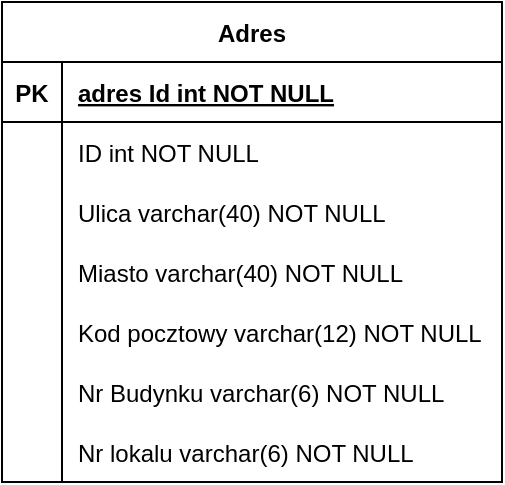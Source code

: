 <mxfile version="21.0.6" type="device"><diagram id="R2lEEEUBdFMjLlhIrx00" name="Page-1"><mxGraphModel dx="555" dy="925" grid="1" gridSize="10" guides="1" tooltips="1" connect="1" arrows="1" fold="1" page="1" pageScale="1" pageWidth="850" pageHeight="1100" math="0" shadow="0" extFonts="Permanent Marker^https://fonts.googleapis.com/css?family=Permanent+Marker"><root><mxCell id="0"/><mxCell id="1" parent="0"/><mxCell id="cJ06YmUWrxVnxA-WJwtt-1" value="Adres" style="shape=table;startSize=30;container=1;collapsible=1;childLayout=tableLayout;fixedRows=1;rowLines=0;fontStyle=1;align=center;resizeLast=1;" vertex="1" parent="1"><mxGeometry x="175" y="20" width="250" height="240" as="geometry"/></mxCell><mxCell id="cJ06YmUWrxVnxA-WJwtt-2" value="" style="shape=partialRectangle;collapsible=0;dropTarget=0;pointerEvents=0;fillColor=none;points=[[0,0.5],[1,0.5]];portConstraint=eastwest;top=0;left=0;right=0;bottom=1;" vertex="1" parent="cJ06YmUWrxVnxA-WJwtt-1"><mxGeometry y="30" width="250" height="30" as="geometry"/></mxCell><mxCell id="cJ06YmUWrxVnxA-WJwtt-3" value="PK" style="shape=partialRectangle;overflow=hidden;connectable=0;fillColor=none;top=0;left=0;bottom=0;right=0;fontStyle=1;" vertex="1" parent="cJ06YmUWrxVnxA-WJwtt-2"><mxGeometry width="30" height="30" as="geometry"><mxRectangle width="30" height="30" as="alternateBounds"/></mxGeometry></mxCell><mxCell id="cJ06YmUWrxVnxA-WJwtt-4" value="adres Id int NOT NULL" style="shape=partialRectangle;overflow=hidden;connectable=0;fillColor=none;top=0;left=0;bottom=0;right=0;align=left;spacingLeft=6;fontStyle=5;" vertex="1" parent="cJ06YmUWrxVnxA-WJwtt-2"><mxGeometry x="30" width="220" height="30" as="geometry"><mxRectangle width="220" height="30" as="alternateBounds"/></mxGeometry></mxCell><mxCell id="cJ06YmUWrxVnxA-WJwtt-5" value="" style="shape=partialRectangle;collapsible=0;dropTarget=0;pointerEvents=0;fillColor=none;points=[[0,0.5],[1,0.5]];portConstraint=eastwest;top=0;left=0;right=0;bottom=0;" vertex="1" parent="cJ06YmUWrxVnxA-WJwtt-1"><mxGeometry y="60" width="250" height="30" as="geometry"/></mxCell><mxCell id="cJ06YmUWrxVnxA-WJwtt-6" value="" style="shape=partialRectangle;overflow=hidden;connectable=0;fillColor=none;top=0;left=0;bottom=0;right=0;" vertex="1" parent="cJ06YmUWrxVnxA-WJwtt-5"><mxGeometry width="30" height="30" as="geometry"><mxRectangle width="30" height="30" as="alternateBounds"/></mxGeometry></mxCell><mxCell id="cJ06YmUWrxVnxA-WJwtt-7" value="ID int NOT NULL" style="shape=partialRectangle;overflow=hidden;connectable=0;fillColor=none;top=0;left=0;bottom=0;right=0;align=left;spacingLeft=6;" vertex="1" parent="cJ06YmUWrxVnxA-WJwtt-5"><mxGeometry x="30" width="220" height="30" as="geometry"><mxRectangle width="220" height="30" as="alternateBounds"/></mxGeometry></mxCell><mxCell id="cJ06YmUWrxVnxA-WJwtt-8" style="shape=partialRectangle;collapsible=0;dropTarget=0;pointerEvents=0;fillColor=none;points=[[0,0.5],[1,0.5]];portConstraint=eastwest;top=0;left=0;right=0;bottom=0;" vertex="1" parent="cJ06YmUWrxVnxA-WJwtt-1"><mxGeometry y="90" width="250" height="30" as="geometry"/></mxCell><mxCell id="cJ06YmUWrxVnxA-WJwtt-9" style="shape=partialRectangle;overflow=hidden;connectable=0;fillColor=none;top=0;left=0;bottom=0;right=0;" vertex="1" parent="cJ06YmUWrxVnxA-WJwtt-8"><mxGeometry width="30" height="30" as="geometry"><mxRectangle width="30" height="30" as="alternateBounds"/></mxGeometry></mxCell><mxCell id="cJ06YmUWrxVnxA-WJwtt-10" value="Ulica varchar(40) NOT NULL" style="shape=partialRectangle;overflow=hidden;connectable=0;fillColor=none;top=0;left=0;bottom=0;right=0;align=left;spacingLeft=6;" vertex="1" parent="cJ06YmUWrxVnxA-WJwtt-8"><mxGeometry x="30" width="220" height="30" as="geometry"><mxRectangle width="220" height="30" as="alternateBounds"/></mxGeometry></mxCell><mxCell id="cJ06YmUWrxVnxA-WJwtt-11" style="shape=partialRectangle;collapsible=0;dropTarget=0;pointerEvents=0;fillColor=none;points=[[0,0.5],[1,0.5]];portConstraint=eastwest;top=0;left=0;right=0;bottom=0;" vertex="1" parent="cJ06YmUWrxVnxA-WJwtt-1"><mxGeometry y="120" width="250" height="30" as="geometry"/></mxCell><mxCell id="cJ06YmUWrxVnxA-WJwtt-12" style="shape=partialRectangle;overflow=hidden;connectable=0;fillColor=none;top=0;left=0;bottom=0;right=0;" vertex="1" parent="cJ06YmUWrxVnxA-WJwtt-11"><mxGeometry width="30" height="30" as="geometry"><mxRectangle width="30" height="30" as="alternateBounds"/></mxGeometry></mxCell><mxCell id="cJ06YmUWrxVnxA-WJwtt-13" value="Miasto varchar(40) NOT NULL" style="shape=partialRectangle;overflow=hidden;connectable=0;fillColor=none;top=0;left=0;bottom=0;right=0;align=left;spacingLeft=6;" vertex="1" parent="cJ06YmUWrxVnxA-WJwtt-11"><mxGeometry x="30" width="220" height="30" as="geometry"><mxRectangle width="220" height="30" as="alternateBounds"/></mxGeometry></mxCell><mxCell id="cJ06YmUWrxVnxA-WJwtt-14" style="shape=partialRectangle;collapsible=0;dropTarget=0;pointerEvents=0;fillColor=none;points=[[0,0.5],[1,0.5]];portConstraint=eastwest;top=0;left=0;right=0;bottom=0;" vertex="1" parent="cJ06YmUWrxVnxA-WJwtt-1"><mxGeometry y="150" width="250" height="30" as="geometry"/></mxCell><mxCell id="cJ06YmUWrxVnxA-WJwtt-15" style="shape=partialRectangle;overflow=hidden;connectable=0;fillColor=none;top=0;left=0;bottom=0;right=0;" vertex="1" parent="cJ06YmUWrxVnxA-WJwtt-14"><mxGeometry width="30" height="30" as="geometry"><mxRectangle width="30" height="30" as="alternateBounds"/></mxGeometry></mxCell><mxCell id="cJ06YmUWrxVnxA-WJwtt-16" value="Kod pocztowy varchar(12) NOT NULL" style="shape=partialRectangle;overflow=hidden;connectable=0;fillColor=none;top=0;left=0;bottom=0;right=0;align=left;spacingLeft=6;" vertex="1" parent="cJ06YmUWrxVnxA-WJwtt-14"><mxGeometry x="30" width="220" height="30" as="geometry"><mxRectangle width="220" height="30" as="alternateBounds"/></mxGeometry></mxCell><mxCell id="cJ06YmUWrxVnxA-WJwtt-17" style="shape=partialRectangle;collapsible=0;dropTarget=0;pointerEvents=0;fillColor=none;points=[[0,0.5],[1,0.5]];portConstraint=eastwest;top=0;left=0;right=0;bottom=0;" vertex="1" parent="cJ06YmUWrxVnxA-WJwtt-1"><mxGeometry y="180" width="250" height="30" as="geometry"/></mxCell><mxCell id="cJ06YmUWrxVnxA-WJwtt-18" style="shape=partialRectangle;overflow=hidden;connectable=0;fillColor=none;top=0;left=0;bottom=0;right=0;" vertex="1" parent="cJ06YmUWrxVnxA-WJwtt-17"><mxGeometry width="30" height="30" as="geometry"><mxRectangle width="30" height="30" as="alternateBounds"/></mxGeometry></mxCell><mxCell id="cJ06YmUWrxVnxA-WJwtt-19" value="Nr Budynku varchar(6) NOT NULL" style="shape=partialRectangle;overflow=hidden;connectable=0;fillColor=none;top=0;left=0;bottom=0;right=0;align=left;spacingLeft=6;" vertex="1" parent="cJ06YmUWrxVnxA-WJwtt-17"><mxGeometry x="30" width="220" height="30" as="geometry"><mxRectangle width="220" height="30" as="alternateBounds"/></mxGeometry></mxCell><mxCell id="cJ06YmUWrxVnxA-WJwtt-20" style="shape=partialRectangle;collapsible=0;dropTarget=0;pointerEvents=0;fillColor=none;points=[[0,0.5],[1,0.5]];portConstraint=eastwest;top=0;left=0;right=0;bottom=0;" vertex="1" parent="cJ06YmUWrxVnxA-WJwtt-1"><mxGeometry y="210" width="250" height="30" as="geometry"/></mxCell><mxCell id="cJ06YmUWrxVnxA-WJwtt-21" style="shape=partialRectangle;overflow=hidden;connectable=0;fillColor=none;top=0;left=0;bottom=0;right=0;" vertex="1" parent="cJ06YmUWrxVnxA-WJwtt-20"><mxGeometry width="30" height="30" as="geometry"><mxRectangle width="30" height="30" as="alternateBounds"/></mxGeometry></mxCell><mxCell id="cJ06YmUWrxVnxA-WJwtt-22" value="Nr lokalu varchar(6) NOT NULL" style="shape=partialRectangle;overflow=hidden;connectable=0;fillColor=none;top=0;left=0;bottom=0;right=0;align=left;spacingLeft=6;" vertex="1" parent="cJ06YmUWrxVnxA-WJwtt-20"><mxGeometry x="30" width="220" height="30" as="geometry"><mxRectangle width="220" height="30" as="alternateBounds"/></mxGeometry></mxCell></root></mxGraphModel></diagram></mxfile>